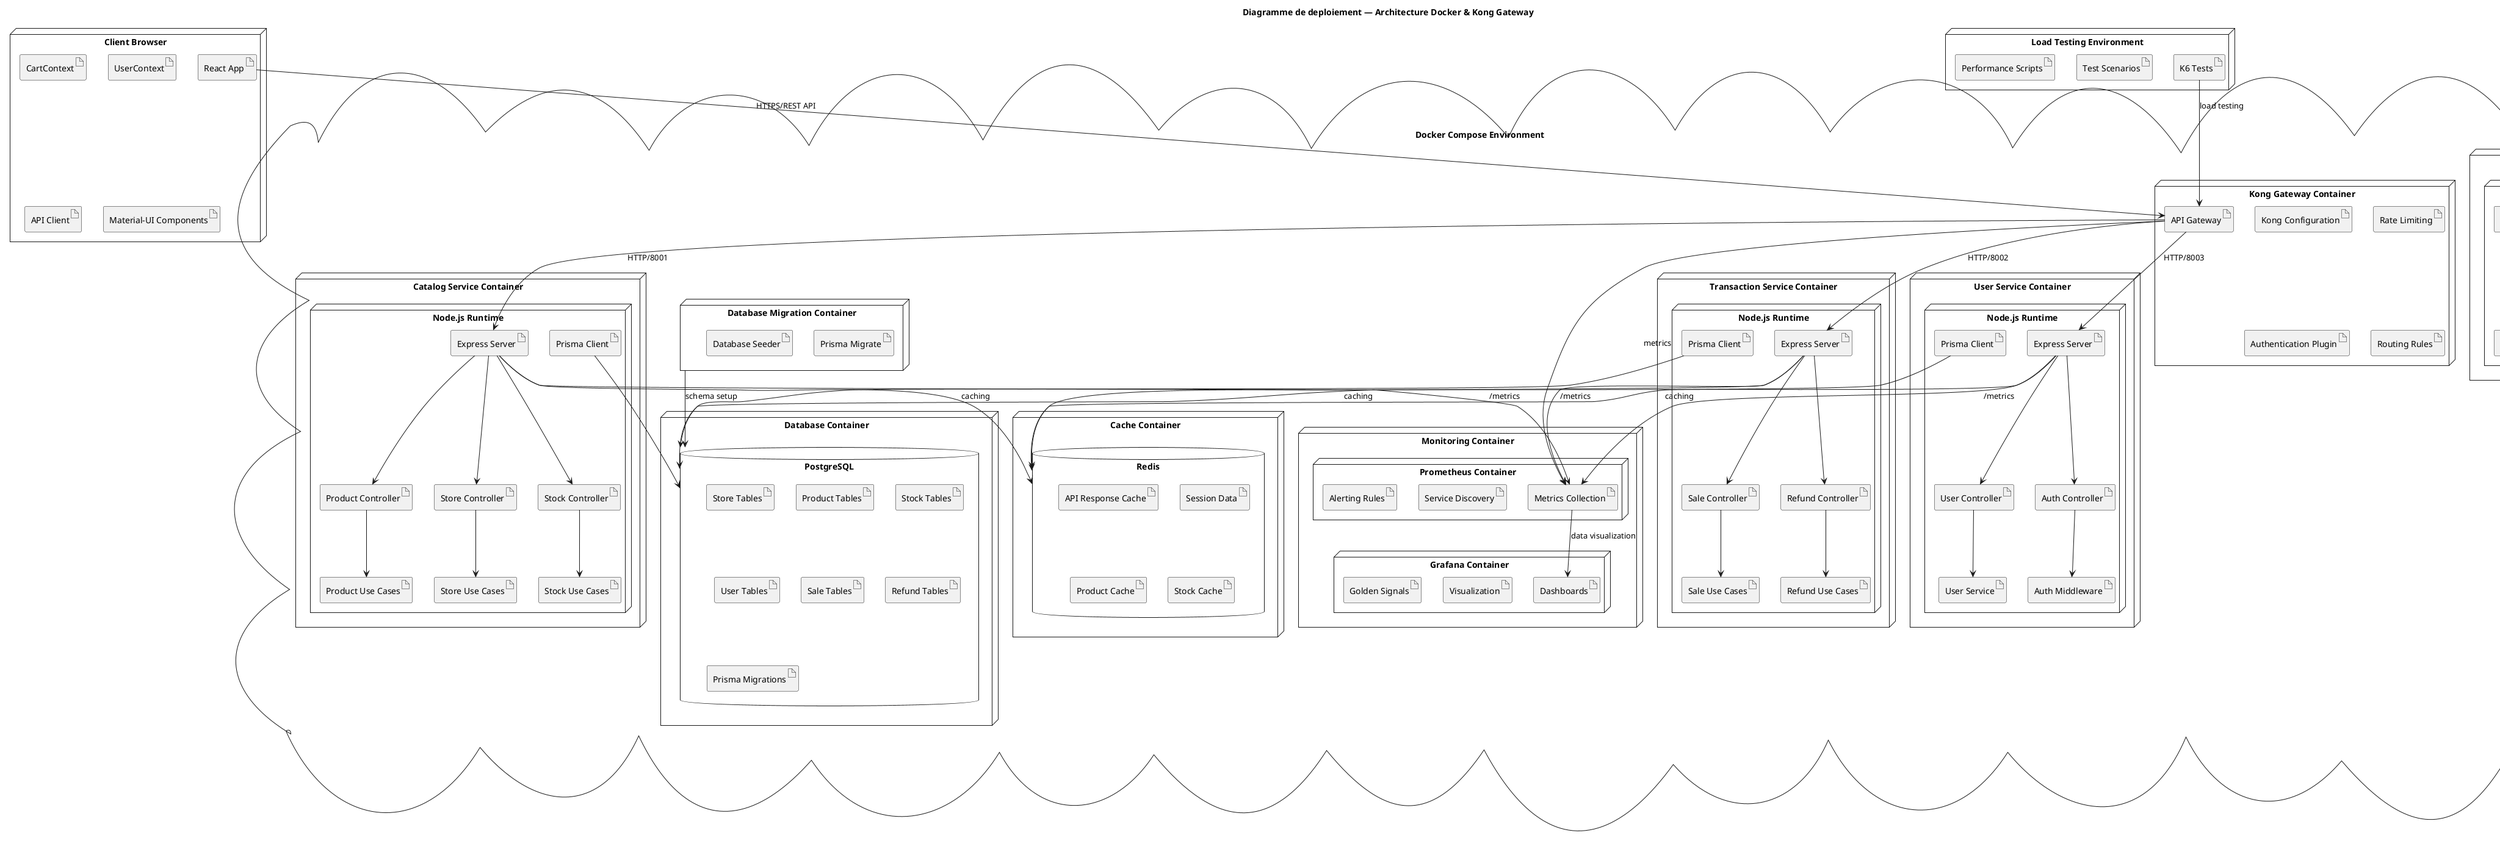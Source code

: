 @startuml Diagramme de deploiement
title Diagramme de deploiement — Architecture Docker & Kong Gateway

node "Client Browser" {
  artifact "React App" as ReactApp
  artifact "CartContext"
  artifact "UserContext"
  artifact "API Client"
  artifact "Material-UI Components"
}

cloud "Docker Compose Environment" {
  node "Frontend Container" {
    node "Nginx Container" {
      artifact "Vite Build"
      artifact "Static Assets"
      artifact "React Bundle"
    }
  }
  
  node "Kong Gateway Container" {
    artifact "API Gateway" as Kong
    artifact "Kong Configuration"
    artifact "Rate Limiting"
    artifact "Authentication Plugin"
    artifact "Routing Rules"
  }
  
  node "Catalog Service Container" {
    node "Node.js Runtime" {
      artifact "Express Server"
      artifact "Product Controller"
      artifact "Store Controller"
      artifact "Stock Controller"
      artifact "Product Use Cases"
      artifact "Store Use Cases"
      artifact "Stock Use Cases"
      artifact "Prisma Client"
    }
  }
  
  node "Transaction Service Container" {
    node "Node.js Runtime" as TransactionNode {
      artifact "Express Server" as TransactionExpress
      artifact "Sale Controller"
      artifact "Refund Controller"
      artifact "Sale Use Cases"
      artifact "Refund Use Cases"
      artifact "Prisma Client" as TransactionPrisma
    }
  }
  
  node "User Service Container" {
    node "Node.js Runtime" as UserNode {
      artifact "Express Server" as UserExpress
      artifact "User Controller"
      artifact "Auth Controller"
      artifact "User Service"
      artifact "Auth Middleware"
      artifact "Prisma Client" as UserPrisma
    }
  }
  
  node "Database Container" {
    database "PostgreSQL" as DB {
      artifact "Store Tables"
      artifact "Product Tables"
      artifact "Stock Tables"
      artifact "User Tables"
      artifact "Sale Tables"
      artifact "Refund Tables"
      artifact "Prisma Migrations"
    }
  }
  
  node "Cache Container" {
    database "Redis" {
      artifact "API Response Cache"
      artifact "Session Data"
      artifact "Product Cache"
      artifact "Stock Cache"
    }
  }
  
  node "Monitoring Container" {
    node "Prometheus Container" {
      artifact "Metrics Collection"
      artifact "Service Discovery"
      artifact "Alerting Rules"
    }
    node "Grafana Container" {
      artifact "Dashboards"
      artifact "Visualization"
      artifact "Golden Signals"
    }
  }

  node "Database Migration Container" {
    artifact "Prisma Migrate"
    artifact "Database Seeder"
  }
}

node "Load Testing Environment" {
  artifact "K6 Tests"
  artifact "Test Scenarios"
  artifact "Performance Scripts"
}

' === Network Connections ===
ReactApp --> Kong : HTTPS/REST API
Kong --> "Express Server" : HTTP/8001
Kong --> TransactionExpress : HTTP/8002
Kong --> UserExpress : HTTP/8003

"Express Server" --> "Product Controller"
"Express Server" --> "Store Controller"
"Express Server" --> "Stock Controller"

TransactionExpress --> "Sale Controller"
TransactionExpress --> "Refund Controller"

UserExpress --> "User Controller"
UserExpress --> "Auth Controller"

"Product Controller" --> "Product Use Cases"
"Store Controller" --> "Store Use Cases"
"Stock Controller" --> "Stock Use Cases"

"Sale Controller" --> "Sale Use Cases"
"Refund Controller" --> "Refund Use Cases"

"User Controller" --> "User Service"
"Auth Controller" --> "Auth Middleware"

"Prisma Client" --> DB
TransactionPrisma --> DB
UserPrisma --> DB

"Express Server" --> "Redis" : caching
TransactionExpress --> "Redis" : caching
UserExpress --> "Redis" : caching

"Express Server" --> "Metrics Collection" : /metrics
TransactionExpress --> "Metrics Collection" : /metrics
UserExpress --> "Metrics Collection" : /metrics
Kong --> "Metrics Collection" : metrics

"Metrics Collection" --> "Dashboards" : data visualization

"K6 Tests" --> Kong : load testing
"Database Migration Container" --> DB : schema setup

@enduml
